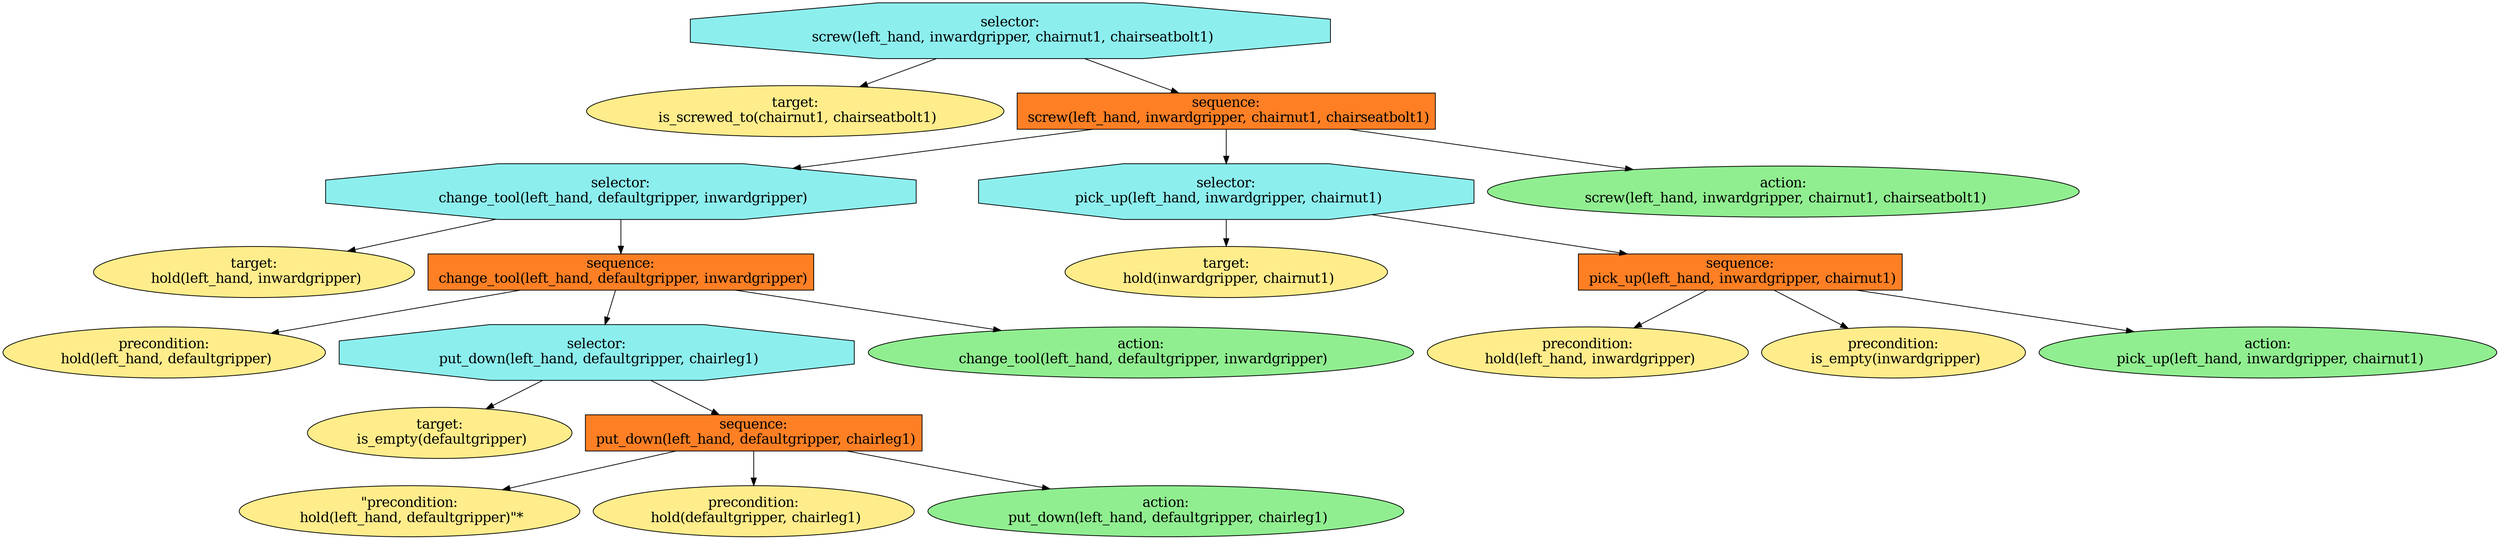 digraph pastafarianism {
ordering=out;
graph [fontname="times-roman"];
node [fontname="times-roman"];
edge [fontname="times-roman"];
"selector:
 screw(left_hand, inwardgripper, chairnut1, chairseatbolt1)" [fillcolor=darkslategray2, fontcolor=black, fontsize=18, label="selector:
 screw(left_hand, inwardgripper, chairnut1, chairseatbolt1)", shape=octagon, style=filled];
"target:
 is_screwed_to(chairnut1, chairseatbolt1)" [fillcolor=lightgoldenrod1, fontcolor=black, fontsize=18, label="target:
 is_screwed_to(chairnut1, chairseatbolt1)", shape=ellipse, style=filled];
"selector:
 screw(left_hand, inwardgripper, chairnut1, chairseatbolt1)" -> "target:
 is_screwed_to(chairnut1, chairseatbolt1)";
"sequence:
 screw(left_hand, inwardgripper, chairnut1, chairseatbolt1)" [fillcolor=chocolate1, fontcolor=black, fontsize=18, label="sequence:
 screw(left_hand, inwardgripper, chairnut1, chairseatbolt1)", shape=box, style=filled];
"selector:
 screw(left_hand, inwardgripper, chairnut1, chairseatbolt1)" -> "sequence:
 screw(left_hand, inwardgripper, chairnut1, chairseatbolt1)";
"selector:
 change_tool(left_hand, defaultgripper, inwardgripper)" [fillcolor=darkslategray2, fontcolor=black, fontsize=18, label="selector:
 change_tool(left_hand, defaultgripper, inwardgripper)", shape=octagon, style=filled];
"sequence:
 screw(left_hand, inwardgripper, chairnut1, chairseatbolt1)" -> "selector:
 change_tool(left_hand, defaultgripper, inwardgripper)";
"target:
 hold(left_hand, inwardgripper)" [fillcolor=lightgoldenrod1, fontcolor=black, fontsize=18, label="target:
 hold(left_hand, inwardgripper)", shape=ellipse, style=filled];
"selector:
 change_tool(left_hand, defaultgripper, inwardgripper)" -> "target:
 hold(left_hand, inwardgripper)";
"sequence:
 change_tool(left_hand, defaultgripper, inwardgripper)" [fillcolor=chocolate1, fontcolor=black, fontsize=18, label="sequence:
 change_tool(left_hand, defaultgripper, inwardgripper)", shape=box, style=filled];
"selector:
 change_tool(left_hand, defaultgripper, inwardgripper)" -> "sequence:
 change_tool(left_hand, defaultgripper, inwardgripper)";
"precondition:
 hold(left_hand, defaultgripper)" [fillcolor=lightgoldenrod1, fontcolor=black, fontsize=18, label="precondition:
 hold(left_hand, defaultgripper)", shape=ellipse, style=filled];
"sequence:
 change_tool(left_hand, defaultgripper, inwardgripper)" -> "precondition:
 hold(left_hand, defaultgripper)";
"selector:
 put_down(left_hand, defaultgripper, chairleg1)" [fillcolor=darkslategray2, fontcolor=black, fontsize=18, label="selector:
 put_down(left_hand, defaultgripper, chairleg1)", shape=octagon, style=filled];
"sequence:
 change_tool(left_hand, defaultgripper, inwardgripper)" -> "selector:
 put_down(left_hand, defaultgripper, chairleg1)";
"target:
 is_empty(defaultgripper)" [fillcolor=lightgoldenrod1, fontcolor=black, fontsize=18, label="target:
 is_empty(defaultgripper)", shape=ellipse, style=filled];
"selector:
 put_down(left_hand, defaultgripper, chairleg1)" -> "target:
 is_empty(defaultgripper)";
"sequence:
 put_down(left_hand, defaultgripper, chairleg1)" [fillcolor=chocolate1, fontcolor=black, fontsize=18, label="sequence:
 put_down(left_hand, defaultgripper, chairleg1)", shape=box, style=filled];
"selector:
 put_down(left_hand, defaultgripper, chairleg1)" -> "sequence:
 put_down(left_hand, defaultgripper, chairleg1)";
"\"precondition:\n hold(left_hand, defaultgripper)\"*" [fillcolor=lightgoldenrod1, fontcolor=black, fontsize=18, label="\"precondition:\n hold(left_hand, defaultgripper)\"*", shape=ellipse, style=filled];
"sequence:
 put_down(left_hand, defaultgripper, chairleg1)" -> "\"precondition:\n hold(left_hand, defaultgripper)\"*";
"precondition:
 hold(defaultgripper, chairleg1)" [fillcolor=lightgoldenrod1, fontcolor=black, fontsize=18, label="precondition:
 hold(defaultgripper, chairleg1)", shape=ellipse, style=filled];
"sequence:
 put_down(left_hand, defaultgripper, chairleg1)" -> "precondition:
 hold(defaultgripper, chairleg1)";
"action:
 put_down(left_hand, defaultgripper, chairleg1)" [fillcolor=lightgreen, fontcolor=black, fontsize=18, label="action:
 put_down(left_hand, defaultgripper, chairleg1)", shape=ellipse, style=filled];
"sequence:
 put_down(left_hand, defaultgripper, chairleg1)" -> "action:
 put_down(left_hand, defaultgripper, chairleg1)";
"action:
 change_tool(left_hand, defaultgripper, inwardgripper)" [fillcolor=lightgreen, fontcolor=black, fontsize=18, label="action:
 change_tool(left_hand, defaultgripper, inwardgripper)", shape=ellipse, style=filled];
"sequence:
 change_tool(left_hand, defaultgripper, inwardgripper)" -> "action:
 change_tool(left_hand, defaultgripper, inwardgripper)";
"selector:
 pick_up(left_hand, inwardgripper, chairnut1)" [fillcolor=darkslategray2, fontcolor=black, fontsize=18, label="selector:
 pick_up(left_hand, inwardgripper, chairnut1)", shape=octagon, style=filled];
"sequence:
 screw(left_hand, inwardgripper, chairnut1, chairseatbolt1)" -> "selector:
 pick_up(left_hand, inwardgripper, chairnut1)";
"target:
 hold(inwardgripper, chairnut1)" [fillcolor=lightgoldenrod1, fontcolor=black, fontsize=18, label="target:
 hold(inwardgripper, chairnut1)", shape=ellipse, style=filled];
"selector:
 pick_up(left_hand, inwardgripper, chairnut1)" -> "target:
 hold(inwardgripper, chairnut1)";
"sequence:
 pick_up(left_hand, inwardgripper, chairnut1)" [fillcolor=chocolate1, fontcolor=black, fontsize=18, label="sequence:
 pick_up(left_hand, inwardgripper, chairnut1)", shape=box, style=filled];
"selector:
 pick_up(left_hand, inwardgripper, chairnut1)" -> "sequence:
 pick_up(left_hand, inwardgripper, chairnut1)";
"precondition:
 hold(left_hand, inwardgripper)" [fillcolor=lightgoldenrod1, fontcolor=black, fontsize=18, label="precondition:
 hold(left_hand, inwardgripper)", shape=ellipse, style=filled];
"sequence:
 pick_up(left_hand, inwardgripper, chairnut1)" -> "precondition:
 hold(left_hand, inwardgripper)";
"precondition:
 is_empty(inwardgripper)" [fillcolor=lightgoldenrod1, fontcolor=black, fontsize=18, label="precondition:
 is_empty(inwardgripper)", shape=ellipse, style=filled];
"sequence:
 pick_up(left_hand, inwardgripper, chairnut1)" -> "precondition:
 is_empty(inwardgripper)";
"action:
 pick_up(left_hand, inwardgripper, chairnut1)" [fillcolor=lightgreen, fontcolor=black, fontsize=18, label="action:
 pick_up(left_hand, inwardgripper, chairnut1)", shape=ellipse, style=filled];
"sequence:
 pick_up(left_hand, inwardgripper, chairnut1)" -> "action:
 pick_up(left_hand, inwardgripper, chairnut1)";
"action:
 screw(left_hand, inwardgripper, chairnut1, chairseatbolt1)" [fillcolor=lightgreen, fontcolor=black, fontsize=18, label="action:
 screw(left_hand, inwardgripper, chairnut1, chairseatbolt1)", shape=ellipse, style=filled];
"sequence:
 screw(left_hand, inwardgripper, chairnut1, chairseatbolt1)" -> "action:
 screw(left_hand, inwardgripper, chairnut1, chairseatbolt1)";
}

